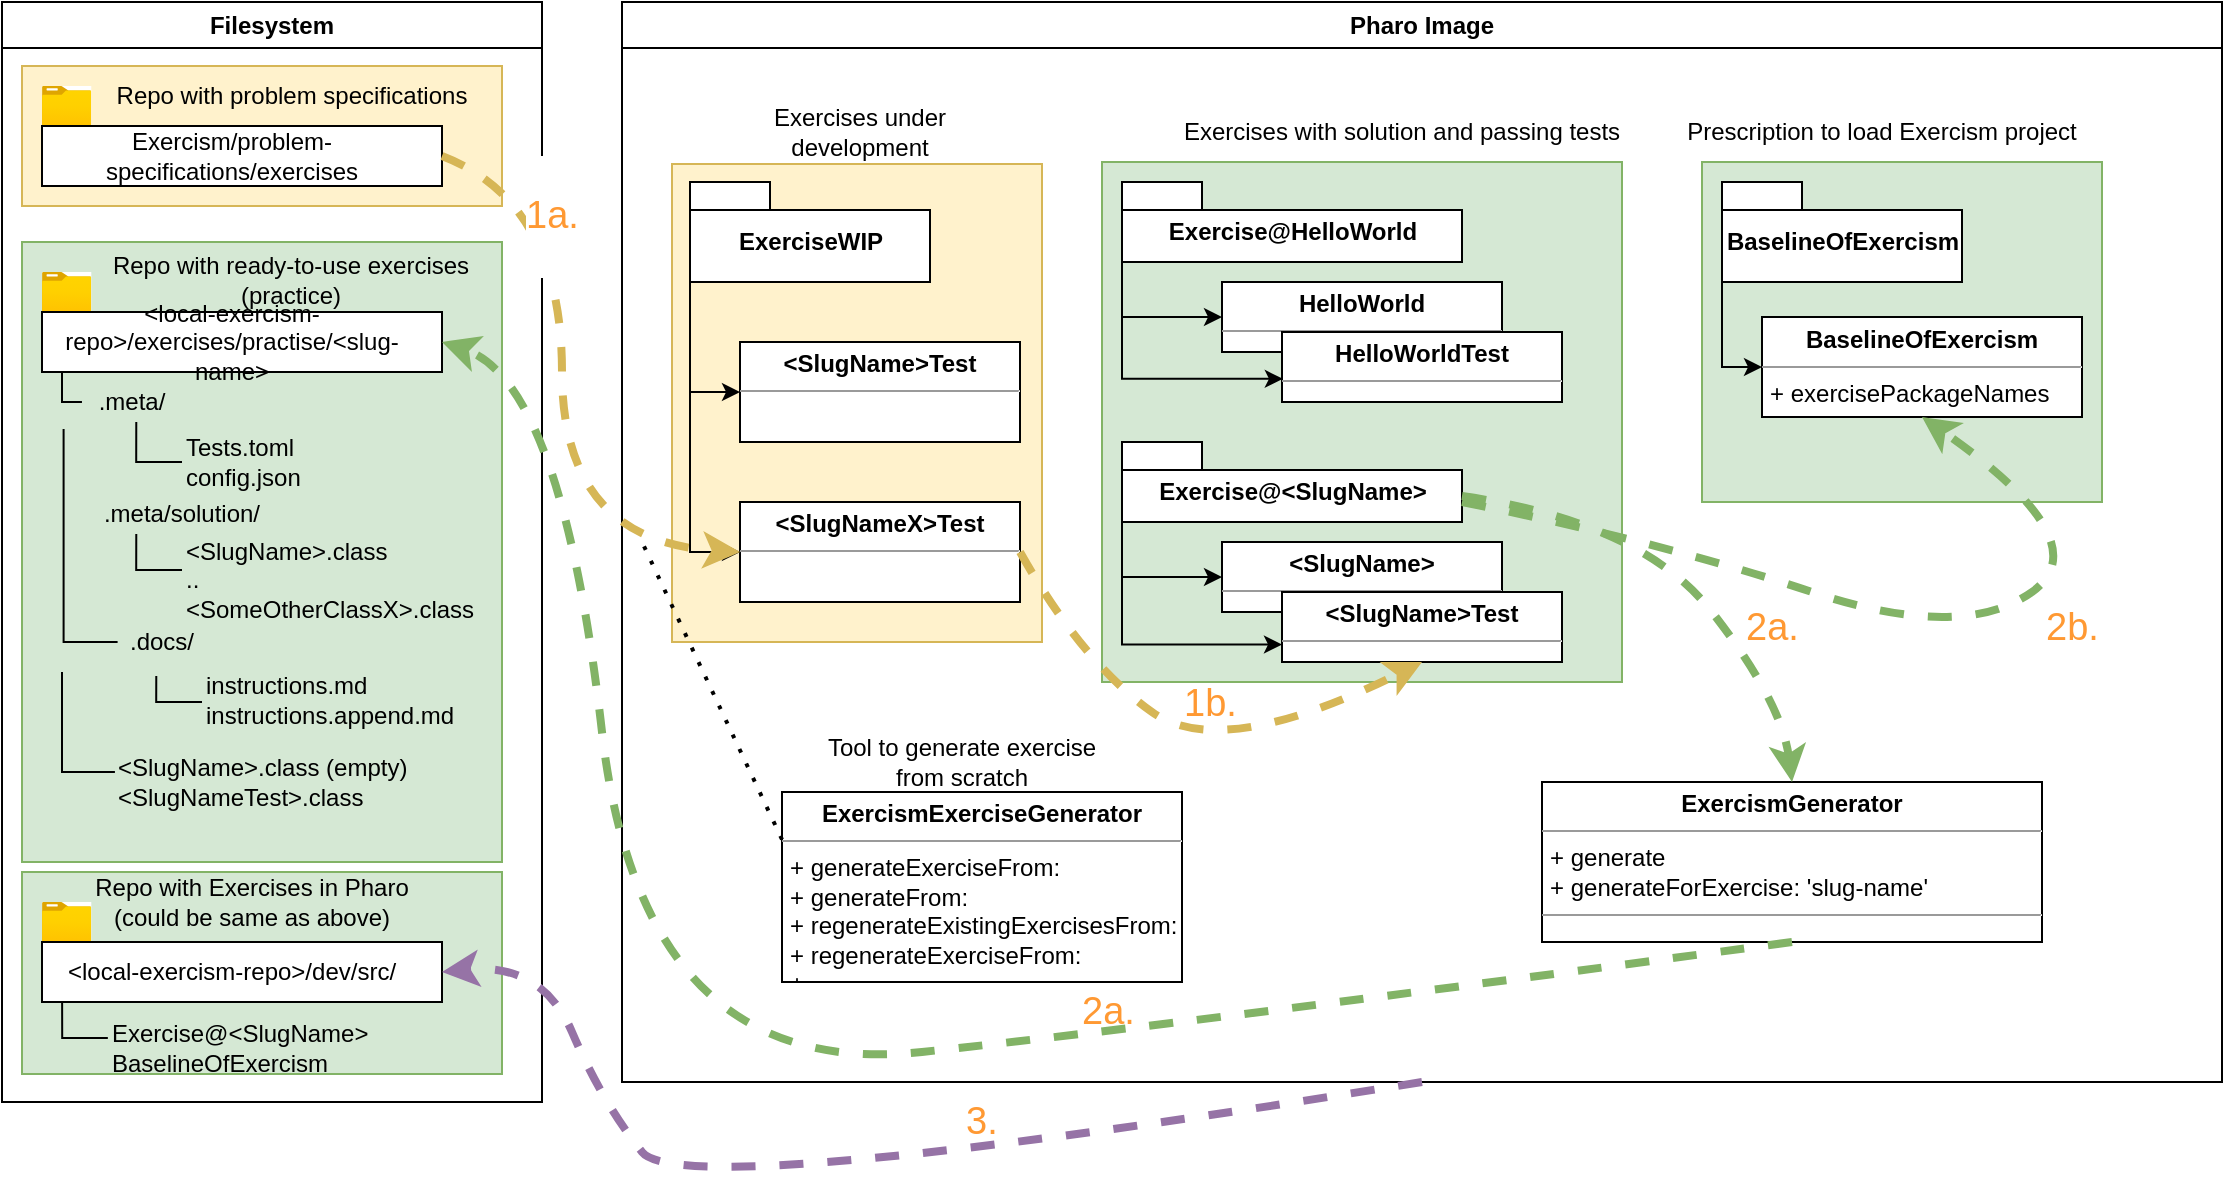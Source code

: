 <mxfile version="26.0.13">
  <diagram id="YJHUI_IIO2-PY3avL70t" name="Page-1">
    <mxGraphModel dx="2661" dy="1055" grid="1" gridSize="10" guides="1" tooltips="1" connect="1" arrows="1" fold="1" page="1" pageScale="1" pageWidth="850" pageHeight="1100" math="0" shadow="0">
      <root>
        <mxCell id="0" />
        <mxCell id="1" parent="0" />
        <mxCell id="CDr0xvuKnIP2pJfY3d-v-1" value="Filesystem" style="swimlane;whiteSpace=wrap;html=1;" parent="1" vertex="1">
          <mxGeometry x="50" y="120" width="270" height="550" as="geometry" />
        </mxCell>
        <mxCell id="CDr0xvuKnIP2pJfY3d-v-119" value="" style="rounded=0;whiteSpace=wrap;html=1;fillColor=#d5e8d4;strokeColor=#82b366;" parent="CDr0xvuKnIP2pJfY3d-v-1" vertex="1">
          <mxGeometry x="10" y="120" width="240" height="310" as="geometry" />
        </mxCell>
        <mxCell id="CDr0xvuKnIP2pJfY3d-v-61" value="" style="group" parent="CDr0xvuKnIP2pJfY3d-v-1" vertex="1" connectable="0">
          <mxGeometry x="20" y="32" width="250" height="240" as="geometry" />
        </mxCell>
        <mxCell id="CDr0xvuKnIP2pJfY3d-v-124" value="" style="group" parent="CDr0xvuKnIP2pJfY3d-v-61" vertex="1" connectable="0">
          <mxGeometry x="-10" width="240" height="70" as="geometry" />
        </mxCell>
        <mxCell id="CDr0xvuKnIP2pJfY3d-v-118" value="" style="rounded=0;whiteSpace=wrap;html=1;fillColor=#fff2cc;strokeColor=#d6b656;" parent="CDr0xvuKnIP2pJfY3d-v-124" vertex="1">
          <mxGeometry width="240" height="70" as="geometry" />
        </mxCell>
        <mxCell id="CDr0xvuKnIP2pJfY3d-v-56" value="Repo with problem specifications" style="text;html=1;strokeColor=none;fillColor=none;align=center;verticalAlign=middle;whiteSpace=wrap;rounded=0;" parent="CDr0xvuKnIP2pJfY3d-v-124" vertex="1">
          <mxGeometry x="30" width="210" height="30" as="geometry" />
        </mxCell>
        <mxCell id="CDr0xvuKnIP2pJfY3d-v-58" value="" style="aspect=fixed;html=1;points=[];align=center;image;fontSize=12;image=img/lib/azure2/general/Folder_Blank.svg;imageBackground=#FFFFFF;" parent="CDr0xvuKnIP2pJfY3d-v-124" vertex="1">
          <mxGeometry x="10" y="10" width="24.64" height="20" as="geometry" />
        </mxCell>
        <mxCell id="CDr0xvuKnIP2pJfY3d-v-59" value="" style="rounded=0;whiteSpace=wrap;html=1;" parent="CDr0xvuKnIP2pJfY3d-v-124" vertex="1">
          <mxGeometry x="10" y="30" width="200" height="30" as="geometry" />
        </mxCell>
        <mxCell id="CDr0xvuKnIP2pJfY3d-v-60" value="Exercism/problem-specifications/exercises" style="text;html=1;strokeColor=none;fillColor=none;align=center;verticalAlign=middle;whiteSpace=wrap;rounded=0;" parent="CDr0xvuKnIP2pJfY3d-v-124" vertex="1">
          <mxGeometry x="10" y="30" width="190" height="30" as="geometry" />
        </mxCell>
        <mxCell id="CDr0xvuKnIP2pJfY3d-v-122" value="" style="group" parent="CDr0xvuKnIP2pJfY3d-v-1" vertex="1" connectable="0">
          <mxGeometry y="435" width="250" height="101" as="geometry" />
        </mxCell>
        <mxCell id="CDr0xvuKnIP2pJfY3d-v-121" value="" style="rounded=0;whiteSpace=wrap;html=1;fillColor=#d5e8d4;strokeColor=#82b366;" parent="CDr0xvuKnIP2pJfY3d-v-122" vertex="1">
          <mxGeometry x="10" width="240" height="101" as="geometry" />
        </mxCell>
        <mxCell id="CDr0xvuKnIP2pJfY3d-v-102" value="" style="group" parent="CDr0xvuKnIP2pJfY3d-v-122" vertex="1" connectable="0">
          <mxGeometry x="20" y="5" width="230" height="60" as="geometry" />
        </mxCell>
        <mxCell id="CDr0xvuKnIP2pJfY3d-v-103" value="" style="aspect=fixed;html=1;points=[];align=center;image;fontSize=12;image=img/lib/azure2/general/Folder_Blank.svg;imageBackground=#FFFFFF;" parent="CDr0xvuKnIP2pJfY3d-v-102" vertex="1">
          <mxGeometry y="10" width="24.64" height="20" as="geometry" />
        </mxCell>
        <mxCell id="CDr0xvuKnIP2pJfY3d-v-104" value="" style="rounded=0;whiteSpace=wrap;html=1;" parent="CDr0xvuKnIP2pJfY3d-v-102" vertex="1">
          <mxGeometry y="30" width="200" height="30" as="geometry" />
        </mxCell>
        <mxCell id="CDr0xvuKnIP2pJfY3d-v-105" value="&amp;lt;local-exercism-repo&amp;gt;/dev/src/" style="text;html=1;strokeColor=none;fillColor=none;align=center;verticalAlign=middle;whiteSpace=wrap;rounded=0;" parent="CDr0xvuKnIP2pJfY3d-v-102" vertex="1">
          <mxGeometry y="30" width="190" height="30" as="geometry" />
        </mxCell>
        <mxCell id="CDr0xvuKnIP2pJfY3d-v-106" value="&lt;div&gt;Repo with Exercises in Pharo &lt;br&gt;&lt;/div&gt;&lt;div&gt;(could be same as above)&lt;/div&gt;" style="text;html=1;strokeColor=none;fillColor=none;align=center;verticalAlign=middle;whiteSpace=wrap;rounded=0;" parent="CDr0xvuKnIP2pJfY3d-v-122" vertex="1">
          <mxGeometry width="250" height="30" as="geometry" />
        </mxCell>
        <mxCell id="CDr0xvuKnIP2pJfY3d-v-113" value="" style="endArrow=none;html=1;rounded=0;strokeWidth=1;fontSize=19;fontColor=#FF9933;edgeStyle=orthogonalEdgeStyle;endFill=0;exitX=0.25;exitY=1;exitDx=0;exitDy=0;entryX=0;entryY=0.25;entryDx=0;entryDy=0;" parent="CDr0xvuKnIP2pJfY3d-v-122" target="CDr0xvuKnIP2pJfY3d-v-112" edge="1">
          <mxGeometry width="50" height="50" relative="1" as="geometry">
            <mxPoint x="30.06" y="65" as="sourcePoint" />
            <mxPoint x="22.92" y="110" as="targetPoint" />
            <Array as="points">
              <mxPoint x="29.92" y="83" />
            </Array>
          </mxGeometry>
        </mxCell>
        <mxCell id="CDr0xvuKnIP2pJfY3d-v-112" value="&lt;div align=&quot;left&quot;&gt;Exercise@&amp;lt;SlugName&amp;gt;&lt;/div&gt;&lt;div align=&quot;left&quot;&gt;BaselineOfExercism&lt;br&gt;&lt;/div&gt;" style="text;html=1;strokeColor=none;fillColor=none;align=left;verticalAlign=middle;whiteSpace=wrap;rounded=0;" parent="CDr0xvuKnIP2pJfY3d-v-122" vertex="1">
          <mxGeometry x="52.92" y="78" width="90" height="20" as="geometry" />
        </mxCell>
        <mxCell id="CDr0xvuKnIP2pJfY3d-v-123" value="" style="group" parent="CDr0xvuKnIP2pJfY3d-v-1" vertex="1" connectable="0">
          <mxGeometry y="110" width="270" height="290" as="geometry" />
        </mxCell>
        <mxCell id="CDr0xvuKnIP2pJfY3d-v-79" value="" style="group" parent="CDr0xvuKnIP2pJfY3d-v-123" vertex="1" connectable="0">
          <mxGeometry x="20" y="15" width="230" height="60" as="geometry" />
        </mxCell>
        <mxCell id="CDr0xvuKnIP2pJfY3d-v-81" value="" style="aspect=fixed;html=1;points=[];align=center;image;fontSize=12;image=img/lib/azure2/general/Folder_Blank.svg;imageBackground=#FFFFFF;" parent="CDr0xvuKnIP2pJfY3d-v-79" vertex="1">
          <mxGeometry y="10" width="24.64" height="20" as="geometry" />
        </mxCell>
        <mxCell id="CDr0xvuKnIP2pJfY3d-v-82" value="" style="rounded=0;whiteSpace=wrap;html=1;" parent="CDr0xvuKnIP2pJfY3d-v-79" vertex="1">
          <mxGeometry y="30" width="200" height="30" as="geometry" />
        </mxCell>
        <mxCell id="CDr0xvuKnIP2pJfY3d-v-83" value="&amp;lt;local-exercism-repo&amp;gt;/exercises/practise/&amp;lt;slug-name&amp;gt;" style="text;html=1;strokeColor=none;fillColor=none;align=center;verticalAlign=middle;whiteSpace=wrap;rounded=0;" parent="CDr0xvuKnIP2pJfY3d-v-79" vertex="1">
          <mxGeometry y="30" width="190" height="30" as="geometry" />
        </mxCell>
        <mxCell id="CDr0xvuKnIP2pJfY3d-v-86" value="" style="group" parent="CDr0xvuKnIP2pJfY3d-v-123" vertex="1" connectable="0">
          <mxGeometry x="40" y="60" width="230" height="85" as="geometry" />
        </mxCell>
        <mxCell id="CDr0xvuKnIP2pJfY3d-v-89" value=".meta/solution/" style="text;html=1;strokeColor=none;fillColor=none;align=center;verticalAlign=middle;whiteSpace=wrap;rounded=0;" parent="CDr0xvuKnIP2pJfY3d-v-86" vertex="1">
          <mxGeometry x="4.64" y="76" width="90" height="20" as="geometry" />
        </mxCell>
        <mxCell id="CDr0xvuKnIP2pJfY3d-v-90" value="&lt;div align=&quot;left&quot;&gt;&amp;lt;SlugName&amp;gt;.class&lt;/div&gt;&lt;div align=&quot;left&quot;&gt;..&lt;br&gt;&lt;/div&gt;&lt;div align=&quot;left&quot;&gt;&amp;lt;SomeOtherClassX&amp;gt;.class&lt;br&gt;&lt;/div&gt;" style="text;html=1;strokeColor=none;fillColor=none;align=left;verticalAlign=middle;whiteSpace=wrap;rounded=0;" parent="CDr0xvuKnIP2pJfY3d-v-86" vertex="1">
          <mxGeometry x="50" y="109" width="90" height="20" as="geometry" />
        </mxCell>
        <mxCell id="CDr0xvuKnIP2pJfY3d-v-92" value="" style="endArrow=none;html=1;rounded=0;strokeWidth=1;fontSize=19;fontColor=#FF9933;edgeStyle=orthogonalEdgeStyle;endFill=0;exitX=0.25;exitY=1;exitDx=0;exitDy=0;entryX=0;entryY=0.25;entryDx=0;entryDy=0;" parent="CDr0xvuKnIP2pJfY3d-v-86" source="CDr0xvuKnIP2pJfY3d-v-89" target="CDr0xvuKnIP2pJfY3d-v-90" edge="1">
          <mxGeometry width="50" height="50" relative="1" as="geometry">
            <mxPoint x="-10" y="76" as="sourcePoint" />
            <mxPoint x="20" y="141" as="targetPoint" />
            <Array as="points">
              <mxPoint x="27" y="114" />
            </Array>
          </mxGeometry>
        </mxCell>
        <mxCell id="CDr0xvuKnIP2pJfY3d-v-93" value=".meta/" style="text;html=1;strokeColor=none;fillColor=none;align=center;verticalAlign=middle;whiteSpace=wrap;rounded=0;" parent="CDr0xvuKnIP2pJfY3d-v-86" vertex="1">
          <mxGeometry x="-20" y="20" width="90" height="20" as="geometry" />
        </mxCell>
        <mxCell id="CDr0xvuKnIP2pJfY3d-v-94" value="&lt;div align=&quot;left&quot;&gt;Tests.toml&lt;/div&gt;&lt;div align=&quot;left&quot;&gt;config.json&lt;br&gt;&lt;/div&gt;" style="text;html=1;strokeColor=none;fillColor=none;align=left;verticalAlign=middle;whiteSpace=wrap;rounded=0;" parent="CDr0xvuKnIP2pJfY3d-v-86" vertex="1">
          <mxGeometry x="50" y="50" width="90" height="20" as="geometry" />
        </mxCell>
        <mxCell id="CDr0xvuKnIP2pJfY3d-v-95" value="" style="endArrow=none;html=1;rounded=0;strokeWidth=1;fontSize=19;fontColor=#FF9933;edgeStyle=orthogonalEdgeStyle;endFill=0;exitX=0.25;exitY=1;exitDx=0;exitDy=0;entryX=0;entryY=0.5;entryDx=0;entryDy=0;" parent="CDr0xvuKnIP2pJfY3d-v-86" target="CDr0xvuKnIP2pJfY3d-v-94" edge="1">
          <mxGeometry width="50" height="50" relative="1" as="geometry">
            <mxPoint x="27.14" y="40" as="sourcePoint" />
            <mxPoint x="50" y="65" as="targetPoint" />
            <Array as="points">
              <mxPoint x="27" y="60" />
            </Array>
          </mxGeometry>
        </mxCell>
        <mxCell id="CDr0xvuKnIP2pJfY3d-v-91" value="" style="endArrow=none;html=1;rounded=0;strokeWidth=1;fontSize=19;fontColor=#FF9933;edgeStyle=orthogonalEdgeStyle;endFill=0;exitX=0;exitY=1;exitDx=0;exitDy=0;entryX=0.222;entryY=0.5;entryDx=0;entryDy=0;entryPerimeter=0;" parent="CDr0xvuKnIP2pJfY3d-v-123" source="CDr0xvuKnIP2pJfY3d-v-83" target="CDr0xvuKnIP2pJfY3d-v-93" edge="1">
          <mxGeometry width="50" height="50" relative="1" as="geometry">
            <mxPoint x="40" y="390" as="sourcePoint" />
            <mxPoint x="90" y="340" as="targetPoint" />
            <Array as="points">
              <mxPoint x="30" y="75" />
              <mxPoint x="30" y="90" />
            </Array>
          </mxGeometry>
        </mxCell>
        <mxCell id="CDr0xvuKnIP2pJfY3d-v-96" value=".docs/" style="text;html=1;strokeColor=none;fillColor=none;align=center;verticalAlign=middle;whiteSpace=wrap;rounded=0;" parent="CDr0xvuKnIP2pJfY3d-v-123" vertex="1">
          <mxGeometry x="40" y="202" width="80" height="15" as="geometry" />
        </mxCell>
        <mxCell id="CDr0xvuKnIP2pJfY3d-v-97" value="&lt;div align=&quot;left&quot;&gt;instructions.md&lt;/div&gt;&lt;div align=&quot;left&quot;&gt;instructions.append.md&lt;br&gt;&lt;/div&gt;" style="text;html=1;strokeColor=none;fillColor=none;align=left;verticalAlign=middle;whiteSpace=wrap;rounded=0;" parent="CDr0xvuKnIP2pJfY3d-v-123" vertex="1">
          <mxGeometry x="100" y="229" width="90" height="20" as="geometry" />
        </mxCell>
        <mxCell id="CDr0xvuKnIP2pJfY3d-v-98" value="" style="endArrow=none;html=1;rounded=0;strokeWidth=1;fontSize=19;fontColor=#FF9933;edgeStyle=orthogonalEdgeStyle;endFill=0;exitX=0.25;exitY=1;exitDx=0;exitDy=0;" parent="CDr0xvuKnIP2pJfY3d-v-123" edge="1">
          <mxGeometry width="50" height="50" relative="1" as="geometry">
            <mxPoint x="77.14" y="227" as="sourcePoint" />
            <mxPoint x="100" y="240" as="targetPoint" />
            <Array as="points">
              <mxPoint x="77" y="240" />
              <mxPoint x="100" y="240" />
            </Array>
          </mxGeometry>
        </mxCell>
        <mxCell id="CDr0xvuKnIP2pJfY3d-v-99" value="" style="endArrow=none;html=1;rounded=0;strokeWidth=1;fontSize=19;fontColor=#FF9933;edgeStyle=orthogonalEdgeStyle;endFill=0;exitX=0.12;exitY=1.175;exitDx=0;exitDy=0;entryX=0.222;entryY=0.5;entryDx=0;entryDy=0;entryPerimeter=0;exitPerimeter=0;" parent="CDr0xvuKnIP2pJfY3d-v-123" source="CDr0xvuKnIP2pJfY3d-v-93" target="CDr0xvuKnIP2pJfY3d-v-96" edge="1">
          <mxGeometry width="50" height="50" relative="1" as="geometry">
            <mxPoint x="30" y="230" as="sourcePoint" />
            <mxPoint x="50" y="375" as="targetPoint" />
            <Array as="points">
              <mxPoint x="31" y="210" />
              <mxPoint x="58" y="210" />
            </Array>
          </mxGeometry>
        </mxCell>
        <mxCell id="CDr0xvuKnIP2pJfY3d-v-100" value="&lt;div align=&quot;left&quot;&gt;&amp;lt;SlugName&amp;gt;.class (empty)&lt;br&gt;&lt;/div&gt;&lt;div align=&quot;left&quot;&gt;&amp;lt;SlugNameTest&amp;gt;.class&lt;br&gt;&lt;/div&gt;" style="text;html=1;strokeColor=none;fillColor=none;align=left;verticalAlign=middle;whiteSpace=wrap;rounded=0;" parent="CDr0xvuKnIP2pJfY3d-v-123" vertex="1">
          <mxGeometry x="56.46" y="270" width="177.08" height="20" as="geometry" />
        </mxCell>
        <mxCell id="CDr0xvuKnIP2pJfY3d-v-101" value="" style="endArrow=none;html=1;rounded=0;strokeWidth=1;fontSize=19;fontColor=#FF9933;edgeStyle=orthogonalEdgeStyle;endFill=0;entryX=0;entryY=0.25;entryDx=0;entryDy=0;" parent="CDr0xvuKnIP2pJfY3d-v-123" target="CDr0xvuKnIP2pJfY3d-v-100" edge="1">
          <mxGeometry width="50" height="50" relative="1" as="geometry">
            <mxPoint x="30" y="225" as="sourcePoint" />
            <mxPoint x="-67.08" y="-20" as="targetPoint" />
            <Array as="points">
              <mxPoint x="30" y="275" />
            </Array>
          </mxGeometry>
        </mxCell>
        <mxCell id="CDr0xvuKnIP2pJfY3d-v-80" value="Repo with ready-to-use exercises (practice)" style="text;html=1;strokeColor=none;fillColor=none;align=center;verticalAlign=middle;whiteSpace=wrap;rounded=0;" parent="CDr0xvuKnIP2pJfY3d-v-1" vertex="1">
          <mxGeometry x="39" y="124" width="211" height="30" as="geometry" />
        </mxCell>
        <mxCell id="CDr0xvuKnIP2pJfY3d-v-2" value="Pharo Image" style="swimlane;whiteSpace=wrap;html=1;" parent="1" vertex="1">
          <mxGeometry x="360" y="120" width="800" height="540" as="geometry" />
        </mxCell>
        <mxCell id="CDr0xvuKnIP2pJfY3d-v-9" value="Exercises under development" style="text;html=1;strokeColor=none;fillColor=none;align=center;verticalAlign=middle;whiteSpace=wrap;rounded=0;" parent="CDr0xvuKnIP2pJfY3d-v-2" vertex="1">
          <mxGeometry x="39" y="50" width="160" height="30" as="geometry" />
        </mxCell>
        <mxCell id="CDr0xvuKnIP2pJfY3d-v-32" value="" style="rounded=0;whiteSpace=wrap;html=1;fillColor=#d5e8d4;strokeColor=#82b366;" parent="CDr0xvuKnIP2pJfY3d-v-2" vertex="1">
          <mxGeometry x="540" y="80" width="200" height="170" as="geometry" />
        </mxCell>
        <mxCell id="CDr0xvuKnIP2pJfY3d-v-53" style="edgeStyle=orthogonalEdgeStyle;rounded=0;orthogonalLoop=1;jettySize=auto;html=1;exitX=0;exitY=0;exitDx=0;exitDy=50;exitPerimeter=0;entryX=0;entryY=0.5;entryDx=0;entryDy=0;" parent="CDr0xvuKnIP2pJfY3d-v-2" source="CDr0xvuKnIP2pJfY3d-v-33" target="CDr0xvuKnIP2pJfY3d-v-52" edge="1">
          <mxGeometry relative="1" as="geometry" />
        </mxCell>
        <mxCell id="CDr0xvuKnIP2pJfY3d-v-33" value="BaselineOfExercism" style="shape=folder;fontStyle=1;spacingTop=10;tabWidth=40;tabHeight=14;tabPosition=left;html=1;" parent="CDr0xvuKnIP2pJfY3d-v-2" vertex="1">
          <mxGeometry x="550" y="90" width="120" height="50" as="geometry" />
        </mxCell>
        <mxCell id="CDr0xvuKnIP2pJfY3d-v-34" value="Prescription to load Exercism project" style="text;html=1;strokeColor=none;fillColor=none;align=center;verticalAlign=middle;whiteSpace=wrap;rounded=0;" parent="CDr0xvuKnIP2pJfY3d-v-2" vertex="1">
          <mxGeometry x="520" y="50" width="220" height="30" as="geometry" />
        </mxCell>
        <mxCell id="CDr0xvuKnIP2pJfY3d-v-41" value="" style="rounded=0;whiteSpace=wrap;html=1;fillColor=#fff2cc;strokeColor=#d6b656;" parent="CDr0xvuKnIP2pJfY3d-v-2" vertex="1">
          <mxGeometry x="25" y="81" width="185" height="239" as="geometry" />
        </mxCell>
        <mxCell id="CDr0xvuKnIP2pJfY3d-v-43" value="" style="group" parent="CDr0xvuKnIP2pJfY3d-v-2" vertex="1" connectable="0">
          <mxGeometry x="34" y="90" width="165" height="210" as="geometry" />
        </mxCell>
        <mxCell id="CDr0xvuKnIP2pJfY3d-v-8" value="ExerciseWIP" style="shape=folder;fontStyle=1;spacingTop=10;tabWidth=40;tabHeight=14;tabPosition=left;html=1;" parent="CDr0xvuKnIP2pJfY3d-v-43" vertex="1">
          <mxGeometry width="120" height="50" as="geometry" />
        </mxCell>
        <mxCell id="CDr0xvuKnIP2pJfY3d-v-35" value="&lt;p style=&quot;margin:0px;margin-top:4px;text-align:center;&quot;&gt;&lt;b&gt;&amp;lt;SlugName&amp;gt;Test&lt;/b&gt;&lt;br&gt;&lt;/p&gt;&lt;hr size=&quot;1&quot;&gt;&lt;div style=&quot;height:2px;&quot;&gt;&lt;/div&gt;" style="verticalAlign=top;align=left;overflow=fill;fontSize=12;fontFamily=Helvetica;html=1;" parent="CDr0xvuKnIP2pJfY3d-v-43" vertex="1">
          <mxGeometry x="25" y="80" width="140" height="50" as="geometry" />
        </mxCell>
        <mxCell id="CDr0xvuKnIP2pJfY3d-v-37" style="edgeStyle=orthogonalEdgeStyle;rounded=0;orthogonalLoop=1;jettySize=auto;html=1;exitX=0;exitY=0;exitDx=0;exitDy=50;exitPerimeter=0;entryX=0;entryY=0.5;entryDx=0;entryDy=0;" parent="CDr0xvuKnIP2pJfY3d-v-43" source="CDr0xvuKnIP2pJfY3d-v-8" target="CDr0xvuKnIP2pJfY3d-v-35" edge="1">
          <mxGeometry relative="1" as="geometry" />
        </mxCell>
        <mxCell id="CDr0xvuKnIP2pJfY3d-v-36" value="&lt;p style=&quot;margin:0px;margin-top:4px;text-align:center;&quot;&gt;&lt;b&gt;&amp;lt;SlugNameX&amp;gt;Test&lt;/b&gt;&lt;br&gt;&lt;/p&gt;&lt;hr size=&quot;1&quot;&gt;&lt;div style=&quot;height:2px;&quot;&gt;&lt;/div&gt;" style="verticalAlign=top;align=left;overflow=fill;fontSize=12;fontFamily=Helvetica;html=1;" parent="CDr0xvuKnIP2pJfY3d-v-43" vertex="1">
          <mxGeometry x="25" y="160" width="140" height="50" as="geometry" />
        </mxCell>
        <mxCell id="CDr0xvuKnIP2pJfY3d-v-38" style="edgeStyle=orthogonalEdgeStyle;rounded=0;orthogonalLoop=1;jettySize=auto;html=1;exitX=0;exitY=0;exitDx=0;exitDy=50;exitPerimeter=0;entryX=0;entryY=0.5;entryDx=0;entryDy=0;" parent="CDr0xvuKnIP2pJfY3d-v-43" source="CDr0xvuKnIP2pJfY3d-v-8" target="CDr0xvuKnIP2pJfY3d-v-36" edge="1">
          <mxGeometry relative="1" as="geometry" />
        </mxCell>
        <mxCell id="CDr0xvuKnIP2pJfY3d-v-29" value="Exercises with solution and passing tests" style="text;html=1;strokeColor=none;fillColor=none;align=center;verticalAlign=middle;whiteSpace=wrap;rounded=0;" parent="CDr0xvuKnIP2pJfY3d-v-2" vertex="1">
          <mxGeometry x="270" y="50" width="240" height="30" as="geometry" />
        </mxCell>
        <mxCell id="CDr0xvuKnIP2pJfY3d-v-22" value="" style="rounded=0;whiteSpace=wrap;html=1;fillColor=#d5e8d4;strokeColor=#82b366;" parent="CDr0xvuKnIP2pJfY3d-v-2" vertex="1">
          <mxGeometry x="240" y="80" width="260" height="260" as="geometry" />
        </mxCell>
        <mxCell id="CDr0xvuKnIP2pJfY3d-v-46" style="edgeStyle=orthogonalEdgeStyle;rounded=0;orthogonalLoop=1;jettySize=auto;html=1;exitX=0;exitY=0;exitDx=0;exitDy=40;exitPerimeter=0;entryX=0;entryY=0.5;entryDx=0;entryDy=0;" parent="CDr0xvuKnIP2pJfY3d-v-2" source="CDr0xvuKnIP2pJfY3d-v-3" target="CDr0xvuKnIP2pJfY3d-v-44" edge="1">
          <mxGeometry relative="1" as="geometry" />
        </mxCell>
        <mxCell id="CDr0xvuKnIP2pJfY3d-v-47" style="edgeStyle=orthogonalEdgeStyle;rounded=0;orthogonalLoop=1;jettySize=auto;html=1;exitX=0;exitY=0;exitDx=0;exitDy=40;exitPerimeter=0;entryX=0.003;entryY=0.669;entryDx=0;entryDy=0;entryPerimeter=0;" parent="CDr0xvuKnIP2pJfY3d-v-2" source="CDr0xvuKnIP2pJfY3d-v-3" target="CDr0xvuKnIP2pJfY3d-v-45" edge="1">
          <mxGeometry relative="1" as="geometry" />
        </mxCell>
        <mxCell id="CDr0xvuKnIP2pJfY3d-v-3" value="Exercise@HelloWorld" style="shape=folder;fontStyle=1;spacingTop=10;tabWidth=40;tabHeight=14;tabPosition=left;html=1;" parent="CDr0xvuKnIP2pJfY3d-v-2" vertex="1">
          <mxGeometry x="250" y="90" width="170" height="40" as="geometry" />
        </mxCell>
        <mxCell id="CDr0xvuKnIP2pJfY3d-v-50" style="edgeStyle=orthogonalEdgeStyle;rounded=0;orthogonalLoop=1;jettySize=auto;html=1;exitX=0;exitY=0;exitDx=0;exitDy=40;exitPerimeter=0;entryX=0;entryY=0.5;entryDx=0;entryDy=0;" parent="CDr0xvuKnIP2pJfY3d-v-2" source="CDr0xvuKnIP2pJfY3d-v-4" target="CDr0xvuKnIP2pJfY3d-v-48" edge="1">
          <mxGeometry relative="1" as="geometry" />
        </mxCell>
        <mxCell id="CDr0xvuKnIP2pJfY3d-v-51" style="edgeStyle=orthogonalEdgeStyle;rounded=0;orthogonalLoop=1;jettySize=auto;html=1;exitX=0;exitY=0;exitDx=0;exitDy=40;exitPerimeter=0;entryX=0;entryY=0.75;entryDx=0;entryDy=0;" parent="CDr0xvuKnIP2pJfY3d-v-2" source="CDr0xvuKnIP2pJfY3d-v-4" target="CDr0xvuKnIP2pJfY3d-v-49" edge="1">
          <mxGeometry relative="1" as="geometry" />
        </mxCell>
        <mxCell id="CDr0xvuKnIP2pJfY3d-v-4" value="Exercise@&amp;lt;SlugName&amp;gt;" style="shape=folder;fontStyle=1;spacingTop=10;tabWidth=40;tabHeight=14;tabPosition=left;html=1;" parent="CDr0xvuKnIP2pJfY3d-v-2" vertex="1">
          <mxGeometry x="250" y="220" width="170" height="40" as="geometry" />
        </mxCell>
        <mxCell id="CDr0xvuKnIP2pJfY3d-v-44" value="&lt;p style=&quot;margin:0px;margin-top:4px;text-align:center;&quot;&gt;&lt;b&gt;HelloWorld&lt;/b&gt;&lt;br&gt;&lt;/p&gt;&lt;hr size=&quot;1&quot;&gt;&lt;div style=&quot;height:2px;&quot;&gt;&lt;/div&gt;" style="verticalAlign=top;align=left;overflow=fill;fontSize=12;fontFamily=Helvetica;html=1;" parent="CDr0xvuKnIP2pJfY3d-v-2" vertex="1">
          <mxGeometry x="300" y="140" width="140" height="35" as="geometry" />
        </mxCell>
        <mxCell id="CDr0xvuKnIP2pJfY3d-v-45" value="&lt;p style=&quot;margin:0px;margin-top:4px;text-align:center;&quot;&gt;&lt;b&gt;HelloWorldTest&lt;/b&gt;&lt;br&gt;&lt;/p&gt;&lt;hr size=&quot;1&quot;&gt;&lt;div style=&quot;height:2px;&quot;&gt;&lt;/div&gt;" style="verticalAlign=top;align=left;overflow=fill;fontSize=12;fontFamily=Helvetica;html=1;" parent="CDr0xvuKnIP2pJfY3d-v-2" vertex="1">
          <mxGeometry x="330" y="165" width="140" height="35" as="geometry" />
        </mxCell>
        <mxCell id="CDr0xvuKnIP2pJfY3d-v-48" value="&lt;p style=&quot;margin:0px;margin-top:4px;text-align:center;&quot;&gt;&lt;b&gt;&amp;lt;SlugName&amp;gt;&lt;/b&gt;&lt;br&gt;&lt;/p&gt;&lt;hr size=&quot;1&quot;&gt;&lt;div style=&quot;height:2px;&quot;&gt;&lt;/div&gt;" style="verticalAlign=top;align=left;overflow=fill;fontSize=12;fontFamily=Helvetica;html=1;" parent="CDr0xvuKnIP2pJfY3d-v-2" vertex="1">
          <mxGeometry x="300" y="270" width="140" height="35" as="geometry" />
        </mxCell>
        <mxCell id="CDr0xvuKnIP2pJfY3d-v-49" value="&lt;p style=&quot;margin:0px;margin-top:4px;text-align:center;&quot;&gt;&lt;b&gt;&amp;lt;SlugName&amp;gt;Test&lt;/b&gt;&lt;br&gt;&lt;/p&gt;&lt;hr size=&quot;1&quot;&gt;&lt;div style=&quot;height:2px;&quot;&gt;&lt;/div&gt;" style="verticalAlign=top;align=left;overflow=fill;fontSize=12;fontFamily=Helvetica;html=1;" parent="CDr0xvuKnIP2pJfY3d-v-2" vertex="1">
          <mxGeometry x="330" y="295" width="140" height="35" as="geometry" />
        </mxCell>
        <mxCell id="CDr0xvuKnIP2pJfY3d-v-52" value="&lt;p style=&quot;margin:0px;margin-top:4px;text-align:center;&quot;&gt;&lt;b&gt;BaselineOfExercism&lt;/b&gt;&lt;br&gt;&lt;/p&gt;&lt;hr size=&quot;1&quot;&gt;&lt;p style=&quot;margin:0px;margin-left:4px;&quot;&gt;+ exercisePackageNames&lt;/p&gt;&lt;hr size=&quot;1&quot;&gt;" style="verticalAlign=top;align=left;overflow=fill;fontSize=12;fontFamily=Helvetica;html=1;" parent="CDr0xvuKnIP2pJfY3d-v-2" vertex="1">
          <mxGeometry x="570" y="157.5" width="160" height="50" as="geometry" />
        </mxCell>
        <mxCell id="CDr0xvuKnIP2pJfY3d-v-66" value="Tool to generate exercise from scratch" style="text;html=1;strokeColor=none;fillColor=none;align=center;verticalAlign=middle;whiteSpace=wrap;rounded=0;" parent="CDr0xvuKnIP2pJfY3d-v-2" vertex="1">
          <mxGeometry x="90" y="365" width="160" height="30" as="geometry" />
        </mxCell>
        <mxCell id="CDr0xvuKnIP2pJfY3d-v-69" value="&lt;p style=&quot;margin:0px;margin-top:4px;text-align:center;&quot;&gt;&lt;b&gt;ExercismExerciseGenerator&lt;/b&gt;&lt;br&gt;&lt;/p&gt;&lt;hr size=&quot;1&quot;&gt;&lt;p style=&quot;margin:0px;margin-left:4px;&quot;&gt;+ generateExerciseFrom:&lt;br&gt;+ generateFrom:&lt;/p&gt;&lt;p style=&quot;margin:0px;margin-left:4px;&quot;&gt;+ regenerateExistingExercisesFrom:&lt;/p&gt;&lt;p style=&quot;margin:0px;margin-left:4px;&quot;&gt;+ regenerateExerciseFrom:&lt;/p&gt;&lt;p style=&quot;margin:0px;margin-left:4px;&quot;&gt;+ &lt;br&gt;&lt;/p&gt;&lt;hr size=&quot;1&quot;&gt;&lt;p style=&quot;margin:0px;margin-left:4px;&quot;&gt;&lt;br&gt;&lt;/p&gt;&lt;p style=&quot;margin:0px;margin-left:4px;&quot;&gt;&lt;br&gt;&lt;/p&gt;" style="verticalAlign=top;align=left;overflow=fill;fontSize=12;fontFamily=Helvetica;html=1;" parent="CDr0xvuKnIP2pJfY3d-v-2" vertex="1">
          <mxGeometry x="80" y="395" width="200" height="95" as="geometry" />
        </mxCell>
        <mxCell id="CDr0xvuKnIP2pJfY3d-v-72" value="" style="curved=1;endArrow=classic;html=1;rounded=0;exitX=1;exitY=0.5;exitDx=0;exitDy=0;entryX=0.5;entryY=1;entryDx=0;entryDy=0;fillColor=#fff2cc;strokeColor=#d6b656;strokeWidth=4;dashed=1;" parent="CDr0xvuKnIP2pJfY3d-v-2" source="CDr0xvuKnIP2pJfY3d-v-36" target="CDr0xvuKnIP2pJfY3d-v-49" edge="1">
          <mxGeometry width="50" height="50" relative="1" as="geometry">
            <mxPoint x="209" y="260.0" as="sourcePoint" />
            <mxPoint x="358" y="440" as="targetPoint" />
            <Array as="points">
              <mxPoint x="230" y="330" />
              <mxPoint x="300" y="380" />
            </Array>
          </mxGeometry>
        </mxCell>
        <mxCell id="CDr0xvuKnIP2pJfY3d-v-73" value="&lt;p style=&quot;font-size: 19px;&quot;&gt;1b.&lt;/p&gt;" style="edgeLabel;html=1;align=left;verticalAlign=middle;resizable=0;points=[];labelBackgroundColor=none;labelBorderColor=none;labelPosition=right;verticalLabelPosition=middle;fontColor=#FF9933;" parent="CDr0xvuKnIP2pJfY3d-v-72" vertex="1" connectable="0">
          <mxGeometry x="-0.12" y="11" relative="1" as="geometry">
            <mxPoint as="offset" />
          </mxGeometry>
        </mxCell>
        <mxCell id="CDr0xvuKnIP2pJfY3d-v-74" value="&lt;p style=&quot;margin:0px;margin-top:4px;text-align:center;&quot;&gt;&lt;b&gt;ExercismGenerator&lt;/b&gt;&lt;br&gt;&lt;/p&gt;&lt;hr size=&quot;1&quot;&gt;&lt;p style=&quot;margin:0px;margin-left:4px;&quot;&gt;+ generate&lt;/p&gt;&lt;p style=&quot;margin:0px;margin-left:4px;&quot;&gt;+ generateForExercise: &#39;slug-name&#39;&lt;/p&gt;&lt;hr size=&quot;1&quot;&gt;&lt;p style=&quot;margin:0px;margin-left:4px;&quot;&gt;&lt;br&gt;&lt;/p&gt;&lt;p style=&quot;margin:0px;margin-left:4px;&quot;&gt;&lt;br&gt;&lt;/p&gt;" style="verticalAlign=top;align=left;overflow=fill;fontSize=12;fontFamily=Helvetica;html=1;" parent="CDr0xvuKnIP2pJfY3d-v-2" vertex="1">
          <mxGeometry x="460" y="390" width="250" height="80" as="geometry" />
        </mxCell>
        <mxCell id="CDr0xvuKnIP2pJfY3d-v-75" value="" style="curved=1;endArrow=classic;html=1;rounded=0;exitX=0;exitY=0;exitDx=170;exitDy=27;entryX=0.5;entryY=0;entryDx=0;entryDy=0;fillColor=#d5e8d4;strokeColor=#82b366;strokeWidth=4;dashed=1;exitPerimeter=0;" parent="CDr0xvuKnIP2pJfY3d-v-2" source="CDr0xvuKnIP2pJfY3d-v-4" target="CDr0xvuKnIP2pJfY3d-v-74" edge="1">
          <mxGeometry width="50" height="50" relative="1" as="geometry">
            <mxPoint x="519.0" y="240" as="sourcePoint" />
            <mxPoint x="720" y="295" as="targetPoint" />
            <Array as="points">
              <mxPoint x="510" y="260" />
              <mxPoint x="580" y="350" />
            </Array>
          </mxGeometry>
        </mxCell>
        <mxCell id="CDr0xvuKnIP2pJfY3d-v-76" value="&lt;p style=&quot;font-size: 19px;&quot;&gt;2a.&lt;/p&gt;" style="edgeLabel;html=1;align=left;verticalAlign=middle;resizable=0;points=[];labelBackgroundColor=none;labelBorderColor=none;labelPosition=right;verticalLabelPosition=middle;fontColor=#FF9933;" parent="CDr0xvuKnIP2pJfY3d-v-75" vertex="1" connectable="0">
          <mxGeometry x="-0.12" y="11" relative="1" as="geometry">
            <mxPoint x="31" y="46" as="offset" />
          </mxGeometry>
        </mxCell>
        <mxCell id="CDr0xvuKnIP2pJfY3d-v-63" value="" style="curved=1;endArrow=classic;html=1;rounded=0;exitX=1;exitY=0.5;exitDx=0;exitDy=0;entryX=0;entryY=0.5;entryDx=0;entryDy=0;fillColor=#fff2cc;strokeColor=#d6b656;strokeWidth=4;dashed=1;" parent="1" source="CDr0xvuKnIP2pJfY3d-v-59" target="CDr0xvuKnIP2pJfY3d-v-36" edge="1">
          <mxGeometry width="50" height="50" relative="1" as="geometry">
            <mxPoint x="480" y="430" as="sourcePoint" />
            <mxPoint x="320" y="420" as="targetPoint" />
            <Array as="points">
              <mxPoint x="330" y="220" />
              <mxPoint x="330" y="390" />
            </Array>
          </mxGeometry>
        </mxCell>
        <mxCell id="CDr0xvuKnIP2pJfY3d-v-71" value="&lt;p style=&quot;font-size: 19px;&quot;&gt;1a.&lt;/p&gt;" style="edgeLabel;html=1;align=left;verticalAlign=middle;resizable=0;points=[];labelBackgroundColor=default;labelBorderColor=none;labelPosition=right;verticalLabelPosition=middle;fontColor=#FF9933;" parent="CDr0xvuKnIP2pJfY3d-v-63" vertex="1" connectable="0">
          <mxGeometry x="-0.12" y="11" relative="1" as="geometry">
            <mxPoint x="-31" y="-71" as="offset" />
          </mxGeometry>
        </mxCell>
        <mxCell id="CDr0xvuKnIP2pJfY3d-v-70" value="" style="endArrow=none;dashed=1;html=1;dashPattern=1 3;strokeWidth=2;rounded=0;exitX=0;exitY=0.25;exitDx=0;exitDy=0;" parent="1" source="CDr0xvuKnIP2pJfY3d-v-69" edge="1">
          <mxGeometry width="50" height="50" relative="1" as="geometry">
            <mxPoint x="410" y="500" as="sourcePoint" />
            <mxPoint x="370" y="390" as="targetPoint" />
          </mxGeometry>
        </mxCell>
        <mxCell id="CDr0xvuKnIP2pJfY3d-v-77" value="" style="curved=1;endArrow=classic;html=1;rounded=0;fillColor=#d5e8d4;strokeColor=#82b366;strokeWidth=4;dashed=1;entryX=0.5;entryY=1;entryDx=0;entryDy=0;" parent="1" target="CDr0xvuKnIP2pJfY3d-v-52" edge="1">
          <mxGeometry width="50" height="50" relative="1" as="geometry">
            <mxPoint x="780" y="370" as="sourcePoint" />
            <mxPoint x="955" y="520" as="targetPoint" />
            <Array as="points">
              <mxPoint x="880" y="390" />
              <mxPoint x="1030" y="440" />
              <mxPoint x="1100" y="390" />
            </Array>
          </mxGeometry>
        </mxCell>
        <mxCell id="CDr0xvuKnIP2pJfY3d-v-78" value="&lt;p style=&quot;font-size: 19px;&quot;&gt;2b.&lt;/p&gt;" style="edgeLabel;html=1;align=left;verticalAlign=middle;resizable=0;points=[];labelBackgroundColor=none;labelBorderColor=none;labelPosition=right;verticalLabelPosition=middle;fontColor=#FF9933;" parent="CDr0xvuKnIP2pJfY3d-v-77" vertex="1" connectable="0">
          <mxGeometry x="-0.12" y="11" relative="1" as="geometry">
            <mxPoint x="93" y="22" as="offset" />
          </mxGeometry>
        </mxCell>
        <mxCell id="CDr0xvuKnIP2pJfY3d-v-84" value="" style="curved=1;endArrow=classic;html=1;rounded=0;exitX=0.5;exitY=1;exitDx=0;exitDy=0;fillColor=#d5e8d4;strokeColor=#82b366;strokeWidth=4;dashed=1;entryX=1;entryY=0.5;entryDx=0;entryDy=0;" parent="1" source="CDr0xvuKnIP2pJfY3d-v-74" target="CDr0xvuKnIP2pJfY3d-v-82" edge="1">
          <mxGeometry width="50" height="50" relative="1" as="geometry">
            <mxPoint x="740" y="650.0" as="sourcePoint" />
            <mxPoint x="270" y="340" as="targetPoint" />
            <Array as="points">
              <mxPoint x="650" y="630" />
              <mxPoint x="370" y="660" />
              <mxPoint x="330" y="310" />
            </Array>
          </mxGeometry>
        </mxCell>
        <mxCell id="CDr0xvuKnIP2pJfY3d-v-85" value="&lt;p style=&quot;font-size: 19px;&quot;&gt;2a.&lt;/p&gt;" style="edgeLabel;html=1;align=left;verticalAlign=middle;resizable=0;points=[];labelBackgroundColor=none;labelBorderColor=none;labelPosition=right;verticalLabelPosition=middle;fontColor=#FF9933;" parent="CDr0xvuKnIP2pJfY3d-v-84" vertex="1" connectable="0">
          <mxGeometry x="-0.12" y="11" relative="1" as="geometry">
            <mxPoint x="76" y="-31" as="offset" />
          </mxGeometry>
        </mxCell>
        <mxCell id="CDr0xvuKnIP2pJfY3d-v-108" value="" style="curved=1;endArrow=classic;html=1;rounded=0;exitX=0.5;exitY=1;exitDx=0;exitDy=0;fillColor=#e1d5e7;strokeColor=#9673a6;strokeWidth=4;dashed=1;entryX=1;entryY=0.5;entryDx=0;entryDy=0;" parent="1" source="CDr0xvuKnIP2pJfY3d-v-2" target="CDr0xvuKnIP2pJfY3d-v-104" edge="1">
          <mxGeometry width="50" height="50" relative="1" as="geometry">
            <mxPoint x="745.0" y="691" as="sourcePoint" />
            <mxPoint x="70" y="410" as="targetPoint" />
            <Array as="points">
              <mxPoint x="390" y="720" />
              <mxPoint x="350" y="670" />
              <mxPoint x="320" y="600" />
            </Array>
          </mxGeometry>
        </mxCell>
        <mxCell id="CDr0xvuKnIP2pJfY3d-v-109" value="&lt;p style=&quot;font-size: 19px;&quot;&gt;3.&lt;/p&gt;" style="edgeLabel;html=1;align=left;verticalAlign=middle;resizable=0;points=[];labelBackgroundColor=none;labelBorderColor=none;labelPosition=right;verticalLabelPosition=middle;fontColor=#FF9933;" parent="CDr0xvuKnIP2pJfY3d-v-108" vertex="1" connectable="0">
          <mxGeometry x="-0.12" y="11" relative="1" as="geometry">
            <mxPoint x="14" y="-31" as="offset" />
          </mxGeometry>
        </mxCell>
      </root>
    </mxGraphModel>
  </diagram>
</mxfile>
